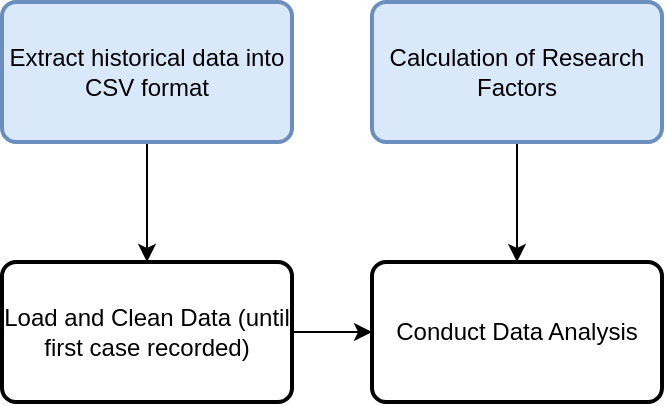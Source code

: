 <mxfile version="14.0.1" type="device"><diagram id="2qzRbxCANA7Ym9fFxbxd" name="Page-1"><mxGraphModel dx="1422" dy="762" grid="1" gridSize="10" guides="1" tooltips="1" connect="1" arrows="1" fold="1" page="1" pageScale="1" pageWidth="850" pageHeight="1100" math="0" shadow="0"><root><mxCell id="0"/><mxCell id="1" parent="0"/><mxCell id="J7aCCxeaFa8loUBv6I37-7" value="" style="edgeStyle=orthogonalEdgeStyle;rounded=0;orthogonalLoop=1;jettySize=auto;html=1;" edge="1" parent="1" source="RUdwQiIA82vjH-SXFJZY-17" target="J7aCCxeaFa8loUBv6I37-6"><mxGeometry relative="1" as="geometry"/></mxCell><mxCell id="RUdwQiIA82vjH-SXFJZY-17" value="Extract historical data into CSV format" style="rounded=1;whiteSpace=wrap;html=1;absoluteArcSize=1;arcSize=14;strokeWidth=2;fillColor=#dae8fc;strokeColor=#6c8ebf;" parent="1" vertex="1"><mxGeometry x="125" y="580" width="145" height="70" as="geometry"/></mxCell><mxCell id="J7aCCxeaFa8loUBv6I37-23" value="" style="edgeStyle=orthogonalEdgeStyle;rounded=0;orthogonalLoop=1;jettySize=auto;html=1;" edge="1" parent="1" source="J7aCCxeaFa8loUBv6I37-1" target="J7aCCxeaFa8loUBv6I37-9"><mxGeometry relative="1" as="geometry"/></mxCell><mxCell id="J7aCCxeaFa8loUBv6I37-1" value="Calculation of Research Factors" style="rounded=1;whiteSpace=wrap;html=1;absoluteArcSize=1;arcSize=14;strokeWidth=2;fillColor=#dae8fc;strokeColor=#6c8ebf;" vertex="1" parent="1"><mxGeometry x="310" y="580" width="145" height="70" as="geometry"/></mxCell><mxCell id="J7aCCxeaFa8loUBv6I37-24" value="" style="edgeStyle=orthogonalEdgeStyle;rounded=0;orthogonalLoop=1;jettySize=auto;html=1;" edge="1" parent="1" source="J7aCCxeaFa8loUBv6I37-6" target="J7aCCxeaFa8loUBv6I37-9"><mxGeometry relative="1" as="geometry"/></mxCell><mxCell id="J7aCCxeaFa8loUBv6I37-6" value="Load and Clean Data (until first case recorded)" style="rounded=1;whiteSpace=wrap;html=1;absoluteArcSize=1;arcSize=14;strokeWidth=2;" vertex="1" parent="1"><mxGeometry x="125" y="710" width="145" height="70" as="geometry"/></mxCell><mxCell id="J7aCCxeaFa8loUBv6I37-9" value="Conduct Data Analysis" style="rounded=1;whiteSpace=wrap;html=1;absoluteArcSize=1;arcSize=14;strokeWidth=2;" vertex="1" parent="1"><mxGeometry x="310" y="710" width="145" height="70" as="geometry"/></mxCell></root></mxGraphModel></diagram></mxfile>